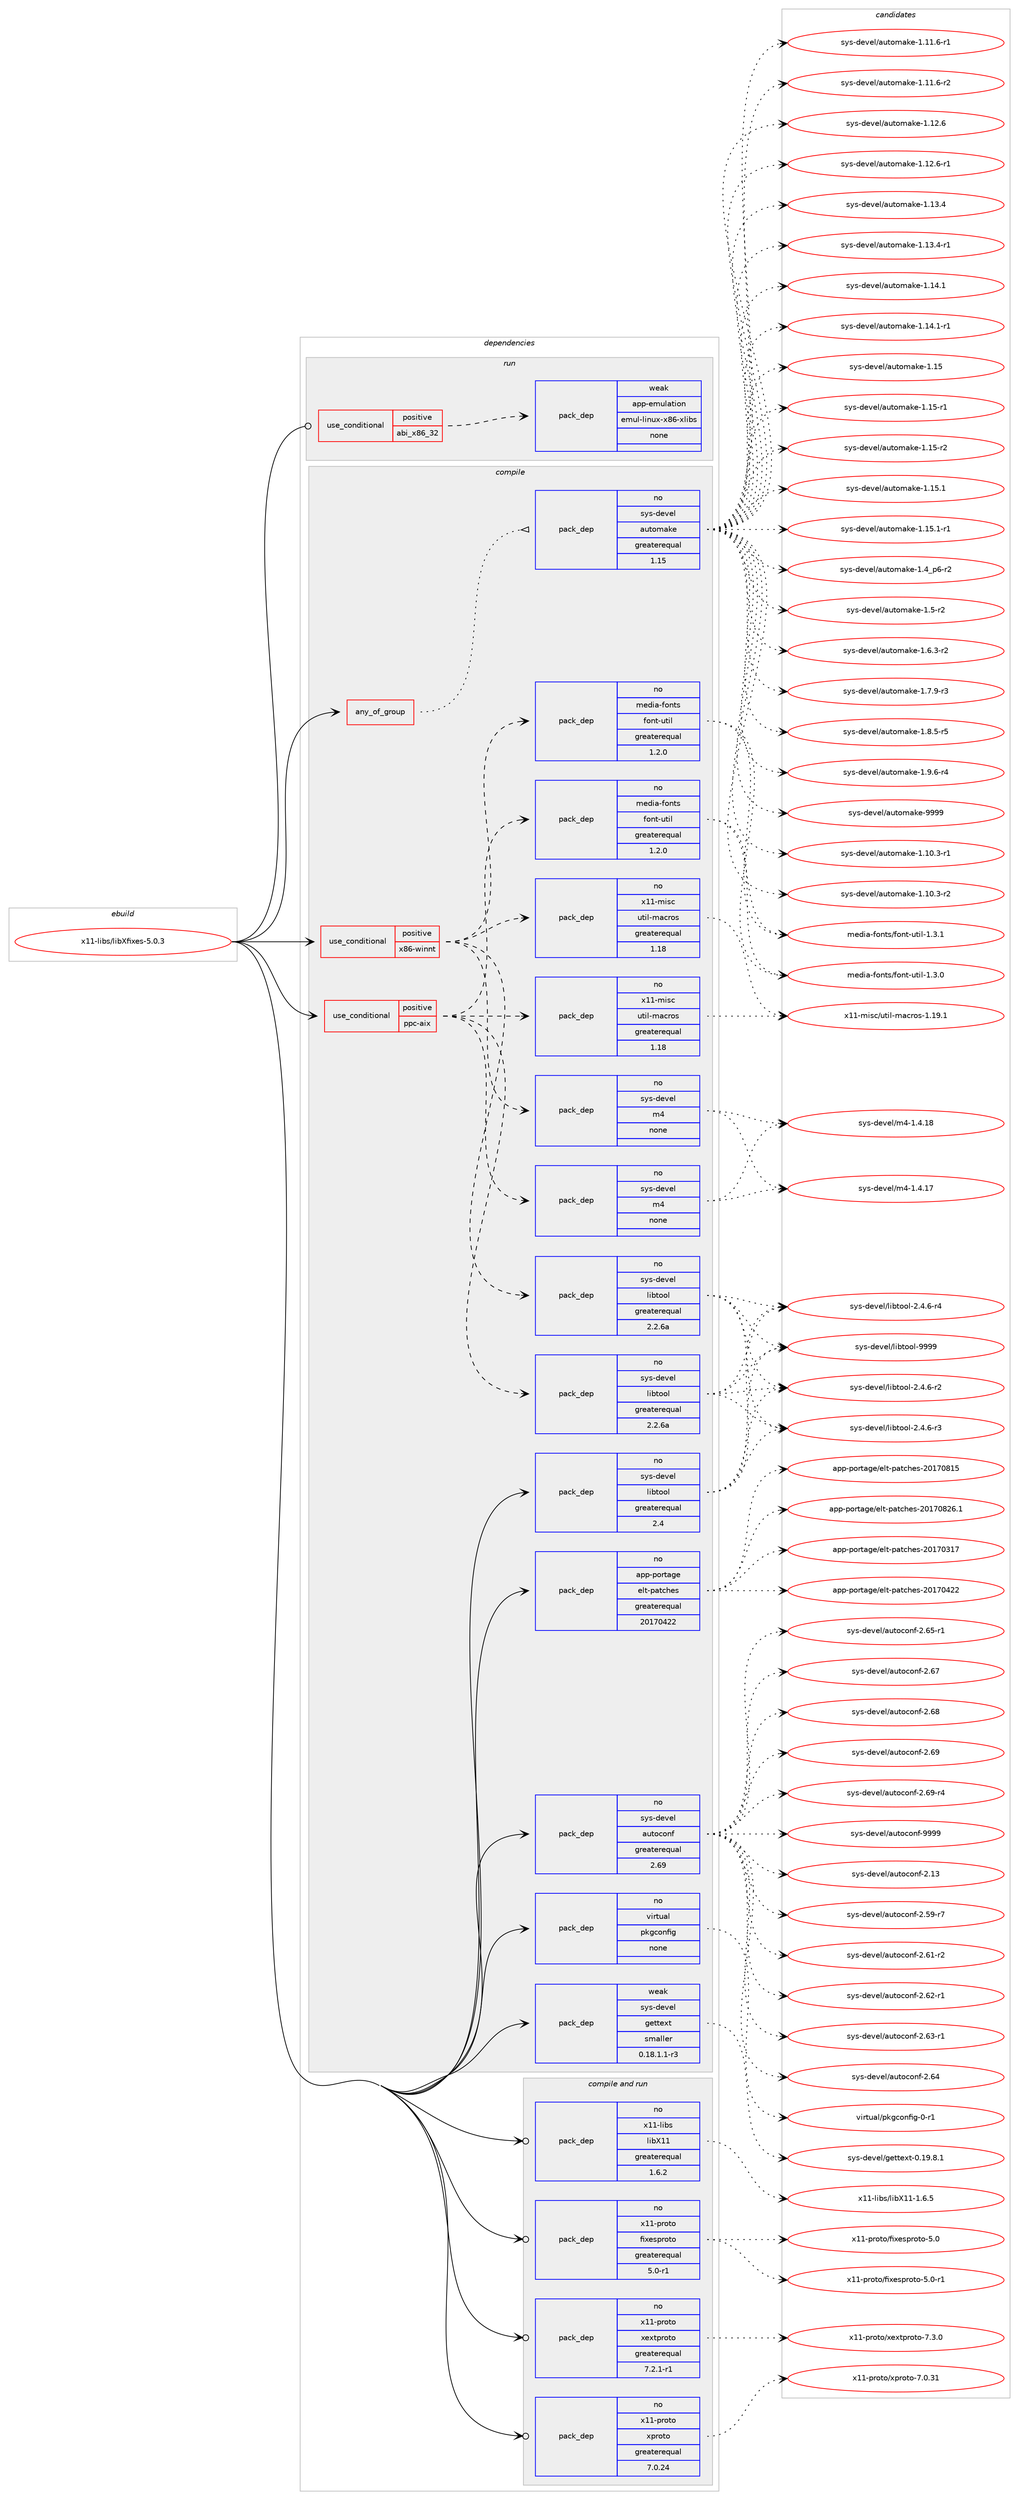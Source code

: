 digraph prolog {

# *************
# Graph options
# *************

newrank=true;
concentrate=true;
compound=true;
graph [rankdir=LR,fontname=Helvetica,fontsize=10,ranksep=1.5];#, ranksep=2.5, nodesep=0.2];
edge  [arrowhead=vee];
node  [fontname=Helvetica,fontsize=10];

# **********
# The ebuild
# **********

subgraph cluster_leftcol {
color=gray;
rank=same;
label=<<i>ebuild</i>>;
id [label="x11-libs/libXfixes-5.0.3", color=red, width=4, href="../x11-libs/libXfixes-5.0.3.svg"];
}

# ****************
# The dependencies
# ****************

subgraph cluster_midcol {
color=gray;
label=<<i>dependencies</i>>;
subgraph cluster_compile {
fillcolor="#eeeeee";
style=filled;
label=<<i>compile</i>>;
subgraph any9291 {
dependency517723 [label=<<TABLE BORDER="0" CELLBORDER="1" CELLSPACING="0" CELLPADDING="4"><TR><TD CELLPADDING="10">any_of_group</TD></TR></TABLE>>, shape=none, color=red];subgraph pack385670 {
dependency517724 [label=<<TABLE BORDER="0" CELLBORDER="1" CELLSPACING="0" CELLPADDING="4" WIDTH="220"><TR><TD ROWSPAN="6" CELLPADDING="30">pack_dep</TD></TR><TR><TD WIDTH="110">no</TD></TR><TR><TD>sys-devel</TD></TR><TR><TD>automake</TD></TR><TR><TD>greaterequal</TD></TR><TR><TD>1.15</TD></TR></TABLE>>, shape=none, color=blue];
}
dependency517723:e -> dependency517724:w [weight=20,style="dotted",arrowhead="oinv"];
}
id:e -> dependency517723:w [weight=20,style="solid",arrowhead="vee"];
subgraph cond122423 {
dependency517725 [label=<<TABLE BORDER="0" CELLBORDER="1" CELLSPACING="0" CELLPADDING="4"><TR><TD ROWSPAN="3" CELLPADDING="10">use_conditional</TD></TR><TR><TD>positive</TD></TR><TR><TD>ppc-aix</TD></TR></TABLE>>, shape=none, color=red];
subgraph pack385671 {
dependency517726 [label=<<TABLE BORDER="0" CELLBORDER="1" CELLSPACING="0" CELLPADDING="4" WIDTH="220"><TR><TD ROWSPAN="6" CELLPADDING="30">pack_dep</TD></TR><TR><TD WIDTH="110">no</TD></TR><TR><TD>sys-devel</TD></TR><TR><TD>libtool</TD></TR><TR><TD>greaterequal</TD></TR><TR><TD>2.2.6a</TD></TR></TABLE>>, shape=none, color=blue];
}
dependency517725:e -> dependency517726:w [weight=20,style="dashed",arrowhead="vee"];
subgraph pack385672 {
dependency517727 [label=<<TABLE BORDER="0" CELLBORDER="1" CELLSPACING="0" CELLPADDING="4" WIDTH="220"><TR><TD ROWSPAN="6" CELLPADDING="30">pack_dep</TD></TR><TR><TD WIDTH="110">no</TD></TR><TR><TD>sys-devel</TD></TR><TR><TD>m4</TD></TR><TR><TD>none</TD></TR><TR><TD></TD></TR></TABLE>>, shape=none, color=blue];
}
dependency517725:e -> dependency517727:w [weight=20,style="dashed",arrowhead="vee"];
subgraph pack385673 {
dependency517728 [label=<<TABLE BORDER="0" CELLBORDER="1" CELLSPACING="0" CELLPADDING="4" WIDTH="220"><TR><TD ROWSPAN="6" CELLPADDING="30">pack_dep</TD></TR><TR><TD WIDTH="110">no</TD></TR><TR><TD>x11-misc</TD></TR><TR><TD>util-macros</TD></TR><TR><TD>greaterequal</TD></TR><TR><TD>1.18</TD></TR></TABLE>>, shape=none, color=blue];
}
dependency517725:e -> dependency517728:w [weight=20,style="dashed",arrowhead="vee"];
subgraph pack385674 {
dependency517729 [label=<<TABLE BORDER="0" CELLBORDER="1" CELLSPACING="0" CELLPADDING="4" WIDTH="220"><TR><TD ROWSPAN="6" CELLPADDING="30">pack_dep</TD></TR><TR><TD WIDTH="110">no</TD></TR><TR><TD>media-fonts</TD></TR><TR><TD>font-util</TD></TR><TR><TD>greaterequal</TD></TR><TR><TD>1.2.0</TD></TR></TABLE>>, shape=none, color=blue];
}
dependency517725:e -> dependency517729:w [weight=20,style="dashed",arrowhead="vee"];
}
id:e -> dependency517725:w [weight=20,style="solid",arrowhead="vee"];
subgraph cond122424 {
dependency517730 [label=<<TABLE BORDER="0" CELLBORDER="1" CELLSPACING="0" CELLPADDING="4"><TR><TD ROWSPAN="3" CELLPADDING="10">use_conditional</TD></TR><TR><TD>positive</TD></TR><TR><TD>x86-winnt</TD></TR></TABLE>>, shape=none, color=red];
subgraph pack385675 {
dependency517731 [label=<<TABLE BORDER="0" CELLBORDER="1" CELLSPACING="0" CELLPADDING="4" WIDTH="220"><TR><TD ROWSPAN="6" CELLPADDING="30">pack_dep</TD></TR><TR><TD WIDTH="110">no</TD></TR><TR><TD>sys-devel</TD></TR><TR><TD>libtool</TD></TR><TR><TD>greaterequal</TD></TR><TR><TD>2.2.6a</TD></TR></TABLE>>, shape=none, color=blue];
}
dependency517730:e -> dependency517731:w [weight=20,style="dashed",arrowhead="vee"];
subgraph pack385676 {
dependency517732 [label=<<TABLE BORDER="0" CELLBORDER="1" CELLSPACING="0" CELLPADDING="4" WIDTH="220"><TR><TD ROWSPAN="6" CELLPADDING="30">pack_dep</TD></TR><TR><TD WIDTH="110">no</TD></TR><TR><TD>sys-devel</TD></TR><TR><TD>m4</TD></TR><TR><TD>none</TD></TR><TR><TD></TD></TR></TABLE>>, shape=none, color=blue];
}
dependency517730:e -> dependency517732:w [weight=20,style="dashed",arrowhead="vee"];
subgraph pack385677 {
dependency517733 [label=<<TABLE BORDER="0" CELLBORDER="1" CELLSPACING="0" CELLPADDING="4" WIDTH="220"><TR><TD ROWSPAN="6" CELLPADDING="30">pack_dep</TD></TR><TR><TD WIDTH="110">no</TD></TR><TR><TD>x11-misc</TD></TR><TR><TD>util-macros</TD></TR><TR><TD>greaterequal</TD></TR><TR><TD>1.18</TD></TR></TABLE>>, shape=none, color=blue];
}
dependency517730:e -> dependency517733:w [weight=20,style="dashed",arrowhead="vee"];
subgraph pack385678 {
dependency517734 [label=<<TABLE BORDER="0" CELLBORDER="1" CELLSPACING="0" CELLPADDING="4" WIDTH="220"><TR><TD ROWSPAN="6" CELLPADDING="30">pack_dep</TD></TR><TR><TD WIDTH="110">no</TD></TR><TR><TD>media-fonts</TD></TR><TR><TD>font-util</TD></TR><TR><TD>greaterequal</TD></TR><TR><TD>1.2.0</TD></TR></TABLE>>, shape=none, color=blue];
}
dependency517730:e -> dependency517734:w [weight=20,style="dashed",arrowhead="vee"];
}
id:e -> dependency517730:w [weight=20,style="solid",arrowhead="vee"];
subgraph pack385679 {
dependency517735 [label=<<TABLE BORDER="0" CELLBORDER="1" CELLSPACING="0" CELLPADDING="4" WIDTH="220"><TR><TD ROWSPAN="6" CELLPADDING="30">pack_dep</TD></TR><TR><TD WIDTH="110">no</TD></TR><TR><TD>app-portage</TD></TR><TR><TD>elt-patches</TD></TR><TR><TD>greaterequal</TD></TR><TR><TD>20170422</TD></TR></TABLE>>, shape=none, color=blue];
}
id:e -> dependency517735:w [weight=20,style="solid",arrowhead="vee"];
subgraph pack385680 {
dependency517736 [label=<<TABLE BORDER="0" CELLBORDER="1" CELLSPACING="0" CELLPADDING="4" WIDTH="220"><TR><TD ROWSPAN="6" CELLPADDING="30">pack_dep</TD></TR><TR><TD WIDTH="110">no</TD></TR><TR><TD>sys-devel</TD></TR><TR><TD>autoconf</TD></TR><TR><TD>greaterequal</TD></TR><TR><TD>2.69</TD></TR></TABLE>>, shape=none, color=blue];
}
id:e -> dependency517736:w [weight=20,style="solid",arrowhead="vee"];
subgraph pack385681 {
dependency517737 [label=<<TABLE BORDER="0" CELLBORDER="1" CELLSPACING="0" CELLPADDING="4" WIDTH="220"><TR><TD ROWSPAN="6" CELLPADDING="30">pack_dep</TD></TR><TR><TD WIDTH="110">no</TD></TR><TR><TD>sys-devel</TD></TR><TR><TD>libtool</TD></TR><TR><TD>greaterequal</TD></TR><TR><TD>2.4</TD></TR></TABLE>>, shape=none, color=blue];
}
id:e -> dependency517737:w [weight=20,style="solid",arrowhead="vee"];
subgraph pack385682 {
dependency517738 [label=<<TABLE BORDER="0" CELLBORDER="1" CELLSPACING="0" CELLPADDING="4" WIDTH="220"><TR><TD ROWSPAN="6" CELLPADDING="30">pack_dep</TD></TR><TR><TD WIDTH="110">no</TD></TR><TR><TD>virtual</TD></TR><TR><TD>pkgconfig</TD></TR><TR><TD>none</TD></TR><TR><TD></TD></TR></TABLE>>, shape=none, color=blue];
}
id:e -> dependency517738:w [weight=20,style="solid",arrowhead="vee"];
subgraph pack385683 {
dependency517739 [label=<<TABLE BORDER="0" CELLBORDER="1" CELLSPACING="0" CELLPADDING="4" WIDTH="220"><TR><TD ROWSPAN="6" CELLPADDING="30">pack_dep</TD></TR><TR><TD WIDTH="110">weak</TD></TR><TR><TD>sys-devel</TD></TR><TR><TD>gettext</TD></TR><TR><TD>smaller</TD></TR><TR><TD>0.18.1.1-r3</TD></TR></TABLE>>, shape=none, color=blue];
}
id:e -> dependency517739:w [weight=20,style="solid",arrowhead="vee"];
}
subgraph cluster_compileandrun {
fillcolor="#eeeeee";
style=filled;
label=<<i>compile and run</i>>;
subgraph pack385684 {
dependency517740 [label=<<TABLE BORDER="0" CELLBORDER="1" CELLSPACING="0" CELLPADDING="4" WIDTH="220"><TR><TD ROWSPAN="6" CELLPADDING="30">pack_dep</TD></TR><TR><TD WIDTH="110">no</TD></TR><TR><TD>x11-libs</TD></TR><TR><TD>libX11</TD></TR><TR><TD>greaterequal</TD></TR><TR><TD>1.6.2</TD></TR></TABLE>>, shape=none, color=blue];
}
id:e -> dependency517740:w [weight=20,style="solid",arrowhead="odotvee"];
subgraph pack385685 {
dependency517741 [label=<<TABLE BORDER="0" CELLBORDER="1" CELLSPACING="0" CELLPADDING="4" WIDTH="220"><TR><TD ROWSPAN="6" CELLPADDING="30">pack_dep</TD></TR><TR><TD WIDTH="110">no</TD></TR><TR><TD>x11-proto</TD></TR><TR><TD>fixesproto</TD></TR><TR><TD>greaterequal</TD></TR><TR><TD>5.0-r1</TD></TR></TABLE>>, shape=none, color=blue];
}
id:e -> dependency517741:w [weight=20,style="solid",arrowhead="odotvee"];
subgraph pack385686 {
dependency517742 [label=<<TABLE BORDER="0" CELLBORDER="1" CELLSPACING="0" CELLPADDING="4" WIDTH="220"><TR><TD ROWSPAN="6" CELLPADDING="30">pack_dep</TD></TR><TR><TD WIDTH="110">no</TD></TR><TR><TD>x11-proto</TD></TR><TR><TD>xextproto</TD></TR><TR><TD>greaterequal</TD></TR><TR><TD>7.2.1-r1</TD></TR></TABLE>>, shape=none, color=blue];
}
id:e -> dependency517742:w [weight=20,style="solid",arrowhead="odotvee"];
subgraph pack385687 {
dependency517743 [label=<<TABLE BORDER="0" CELLBORDER="1" CELLSPACING="0" CELLPADDING="4" WIDTH="220"><TR><TD ROWSPAN="6" CELLPADDING="30">pack_dep</TD></TR><TR><TD WIDTH="110">no</TD></TR><TR><TD>x11-proto</TD></TR><TR><TD>xproto</TD></TR><TR><TD>greaterequal</TD></TR><TR><TD>7.0.24</TD></TR></TABLE>>, shape=none, color=blue];
}
id:e -> dependency517743:w [weight=20,style="solid",arrowhead="odotvee"];
}
subgraph cluster_run {
fillcolor="#eeeeee";
style=filled;
label=<<i>run</i>>;
subgraph cond122425 {
dependency517744 [label=<<TABLE BORDER="0" CELLBORDER="1" CELLSPACING="0" CELLPADDING="4"><TR><TD ROWSPAN="3" CELLPADDING="10">use_conditional</TD></TR><TR><TD>positive</TD></TR><TR><TD>abi_x86_32</TD></TR></TABLE>>, shape=none, color=red];
subgraph pack385688 {
dependency517745 [label=<<TABLE BORDER="0" CELLBORDER="1" CELLSPACING="0" CELLPADDING="4" WIDTH="220"><TR><TD ROWSPAN="6" CELLPADDING="30">pack_dep</TD></TR><TR><TD WIDTH="110">weak</TD></TR><TR><TD>app-emulation</TD></TR><TR><TD>emul-linux-x86-xlibs</TD></TR><TR><TD>none</TD></TR><TR><TD></TD></TR></TABLE>>, shape=none, color=blue];
}
dependency517744:e -> dependency517745:w [weight=20,style="dashed",arrowhead="vee"];
}
id:e -> dependency517744:w [weight=20,style="solid",arrowhead="odot"];
}
}

# **************
# The candidates
# **************

subgraph cluster_choices {
rank=same;
color=gray;
label=<<i>candidates</i>>;

subgraph choice385670 {
color=black;
nodesep=1;
choice11512111545100101118101108479711711611110997107101454946494846514511449 [label="sys-devel/automake-1.10.3-r1", color=red, width=4,href="../sys-devel/automake-1.10.3-r1.svg"];
choice11512111545100101118101108479711711611110997107101454946494846514511450 [label="sys-devel/automake-1.10.3-r2", color=red, width=4,href="../sys-devel/automake-1.10.3-r2.svg"];
choice11512111545100101118101108479711711611110997107101454946494946544511449 [label="sys-devel/automake-1.11.6-r1", color=red, width=4,href="../sys-devel/automake-1.11.6-r1.svg"];
choice11512111545100101118101108479711711611110997107101454946494946544511450 [label="sys-devel/automake-1.11.6-r2", color=red, width=4,href="../sys-devel/automake-1.11.6-r2.svg"];
choice1151211154510010111810110847971171161111099710710145494649504654 [label="sys-devel/automake-1.12.6", color=red, width=4,href="../sys-devel/automake-1.12.6.svg"];
choice11512111545100101118101108479711711611110997107101454946495046544511449 [label="sys-devel/automake-1.12.6-r1", color=red, width=4,href="../sys-devel/automake-1.12.6-r1.svg"];
choice1151211154510010111810110847971171161111099710710145494649514652 [label="sys-devel/automake-1.13.4", color=red, width=4,href="../sys-devel/automake-1.13.4.svg"];
choice11512111545100101118101108479711711611110997107101454946495146524511449 [label="sys-devel/automake-1.13.4-r1", color=red, width=4,href="../sys-devel/automake-1.13.4-r1.svg"];
choice1151211154510010111810110847971171161111099710710145494649524649 [label="sys-devel/automake-1.14.1", color=red, width=4,href="../sys-devel/automake-1.14.1.svg"];
choice11512111545100101118101108479711711611110997107101454946495246494511449 [label="sys-devel/automake-1.14.1-r1", color=red, width=4,href="../sys-devel/automake-1.14.1-r1.svg"];
choice115121115451001011181011084797117116111109971071014549464953 [label="sys-devel/automake-1.15", color=red, width=4,href="../sys-devel/automake-1.15.svg"];
choice1151211154510010111810110847971171161111099710710145494649534511449 [label="sys-devel/automake-1.15-r1", color=red, width=4,href="../sys-devel/automake-1.15-r1.svg"];
choice1151211154510010111810110847971171161111099710710145494649534511450 [label="sys-devel/automake-1.15-r2", color=red, width=4,href="../sys-devel/automake-1.15-r2.svg"];
choice1151211154510010111810110847971171161111099710710145494649534649 [label="sys-devel/automake-1.15.1", color=red, width=4,href="../sys-devel/automake-1.15.1.svg"];
choice11512111545100101118101108479711711611110997107101454946495346494511449 [label="sys-devel/automake-1.15.1-r1", color=red, width=4,href="../sys-devel/automake-1.15.1-r1.svg"];
choice115121115451001011181011084797117116111109971071014549465295112544511450 [label="sys-devel/automake-1.4_p6-r2", color=red, width=4,href="../sys-devel/automake-1.4_p6-r2.svg"];
choice11512111545100101118101108479711711611110997107101454946534511450 [label="sys-devel/automake-1.5-r2", color=red, width=4,href="../sys-devel/automake-1.5-r2.svg"];
choice115121115451001011181011084797117116111109971071014549465446514511450 [label="sys-devel/automake-1.6.3-r2", color=red, width=4,href="../sys-devel/automake-1.6.3-r2.svg"];
choice115121115451001011181011084797117116111109971071014549465546574511451 [label="sys-devel/automake-1.7.9-r3", color=red, width=4,href="../sys-devel/automake-1.7.9-r3.svg"];
choice115121115451001011181011084797117116111109971071014549465646534511453 [label="sys-devel/automake-1.8.5-r5", color=red, width=4,href="../sys-devel/automake-1.8.5-r5.svg"];
choice115121115451001011181011084797117116111109971071014549465746544511452 [label="sys-devel/automake-1.9.6-r4", color=red, width=4,href="../sys-devel/automake-1.9.6-r4.svg"];
choice115121115451001011181011084797117116111109971071014557575757 [label="sys-devel/automake-9999", color=red, width=4,href="../sys-devel/automake-9999.svg"];
dependency517724:e -> choice11512111545100101118101108479711711611110997107101454946494846514511449:w [style=dotted,weight="100"];
dependency517724:e -> choice11512111545100101118101108479711711611110997107101454946494846514511450:w [style=dotted,weight="100"];
dependency517724:e -> choice11512111545100101118101108479711711611110997107101454946494946544511449:w [style=dotted,weight="100"];
dependency517724:e -> choice11512111545100101118101108479711711611110997107101454946494946544511450:w [style=dotted,weight="100"];
dependency517724:e -> choice1151211154510010111810110847971171161111099710710145494649504654:w [style=dotted,weight="100"];
dependency517724:e -> choice11512111545100101118101108479711711611110997107101454946495046544511449:w [style=dotted,weight="100"];
dependency517724:e -> choice1151211154510010111810110847971171161111099710710145494649514652:w [style=dotted,weight="100"];
dependency517724:e -> choice11512111545100101118101108479711711611110997107101454946495146524511449:w [style=dotted,weight="100"];
dependency517724:e -> choice1151211154510010111810110847971171161111099710710145494649524649:w [style=dotted,weight="100"];
dependency517724:e -> choice11512111545100101118101108479711711611110997107101454946495246494511449:w [style=dotted,weight="100"];
dependency517724:e -> choice115121115451001011181011084797117116111109971071014549464953:w [style=dotted,weight="100"];
dependency517724:e -> choice1151211154510010111810110847971171161111099710710145494649534511449:w [style=dotted,weight="100"];
dependency517724:e -> choice1151211154510010111810110847971171161111099710710145494649534511450:w [style=dotted,weight="100"];
dependency517724:e -> choice1151211154510010111810110847971171161111099710710145494649534649:w [style=dotted,weight="100"];
dependency517724:e -> choice11512111545100101118101108479711711611110997107101454946495346494511449:w [style=dotted,weight="100"];
dependency517724:e -> choice115121115451001011181011084797117116111109971071014549465295112544511450:w [style=dotted,weight="100"];
dependency517724:e -> choice11512111545100101118101108479711711611110997107101454946534511450:w [style=dotted,weight="100"];
dependency517724:e -> choice115121115451001011181011084797117116111109971071014549465446514511450:w [style=dotted,weight="100"];
dependency517724:e -> choice115121115451001011181011084797117116111109971071014549465546574511451:w [style=dotted,weight="100"];
dependency517724:e -> choice115121115451001011181011084797117116111109971071014549465646534511453:w [style=dotted,weight="100"];
dependency517724:e -> choice115121115451001011181011084797117116111109971071014549465746544511452:w [style=dotted,weight="100"];
dependency517724:e -> choice115121115451001011181011084797117116111109971071014557575757:w [style=dotted,weight="100"];
}
subgraph choice385671 {
color=black;
nodesep=1;
choice1151211154510010111810110847108105981161111111084550465246544511450 [label="sys-devel/libtool-2.4.6-r2", color=red, width=4,href="../sys-devel/libtool-2.4.6-r2.svg"];
choice1151211154510010111810110847108105981161111111084550465246544511451 [label="sys-devel/libtool-2.4.6-r3", color=red, width=4,href="../sys-devel/libtool-2.4.6-r3.svg"];
choice1151211154510010111810110847108105981161111111084550465246544511452 [label="sys-devel/libtool-2.4.6-r4", color=red, width=4,href="../sys-devel/libtool-2.4.6-r4.svg"];
choice1151211154510010111810110847108105981161111111084557575757 [label="sys-devel/libtool-9999", color=red, width=4,href="../sys-devel/libtool-9999.svg"];
dependency517726:e -> choice1151211154510010111810110847108105981161111111084550465246544511450:w [style=dotted,weight="100"];
dependency517726:e -> choice1151211154510010111810110847108105981161111111084550465246544511451:w [style=dotted,weight="100"];
dependency517726:e -> choice1151211154510010111810110847108105981161111111084550465246544511452:w [style=dotted,weight="100"];
dependency517726:e -> choice1151211154510010111810110847108105981161111111084557575757:w [style=dotted,weight="100"];
}
subgraph choice385672 {
color=black;
nodesep=1;
choice11512111545100101118101108471095245494652464955 [label="sys-devel/m4-1.4.17", color=red, width=4,href="../sys-devel/m4-1.4.17.svg"];
choice11512111545100101118101108471095245494652464956 [label="sys-devel/m4-1.4.18", color=red, width=4,href="../sys-devel/m4-1.4.18.svg"];
dependency517727:e -> choice11512111545100101118101108471095245494652464955:w [style=dotted,weight="100"];
dependency517727:e -> choice11512111545100101118101108471095245494652464956:w [style=dotted,weight="100"];
}
subgraph choice385673 {
color=black;
nodesep=1;
choice120494945109105115994711711610510845109979911411111545494649574649 [label="x11-misc/util-macros-1.19.1", color=red, width=4,href="../x11-misc/util-macros-1.19.1.svg"];
dependency517728:e -> choice120494945109105115994711711610510845109979911411111545494649574649:w [style=dotted,weight="100"];
}
subgraph choice385674 {
color=black;
nodesep=1;
choice10910110010597451021111101161154710211111011645117116105108454946514648 [label="media-fonts/font-util-1.3.0", color=red, width=4,href="../media-fonts/font-util-1.3.0.svg"];
choice10910110010597451021111101161154710211111011645117116105108454946514649 [label="media-fonts/font-util-1.3.1", color=red, width=4,href="../media-fonts/font-util-1.3.1.svg"];
dependency517729:e -> choice10910110010597451021111101161154710211111011645117116105108454946514648:w [style=dotted,weight="100"];
dependency517729:e -> choice10910110010597451021111101161154710211111011645117116105108454946514649:w [style=dotted,weight="100"];
}
subgraph choice385675 {
color=black;
nodesep=1;
choice1151211154510010111810110847108105981161111111084550465246544511450 [label="sys-devel/libtool-2.4.6-r2", color=red, width=4,href="../sys-devel/libtool-2.4.6-r2.svg"];
choice1151211154510010111810110847108105981161111111084550465246544511451 [label="sys-devel/libtool-2.4.6-r3", color=red, width=4,href="../sys-devel/libtool-2.4.6-r3.svg"];
choice1151211154510010111810110847108105981161111111084550465246544511452 [label="sys-devel/libtool-2.4.6-r4", color=red, width=4,href="../sys-devel/libtool-2.4.6-r4.svg"];
choice1151211154510010111810110847108105981161111111084557575757 [label="sys-devel/libtool-9999", color=red, width=4,href="../sys-devel/libtool-9999.svg"];
dependency517731:e -> choice1151211154510010111810110847108105981161111111084550465246544511450:w [style=dotted,weight="100"];
dependency517731:e -> choice1151211154510010111810110847108105981161111111084550465246544511451:w [style=dotted,weight="100"];
dependency517731:e -> choice1151211154510010111810110847108105981161111111084550465246544511452:w [style=dotted,weight="100"];
dependency517731:e -> choice1151211154510010111810110847108105981161111111084557575757:w [style=dotted,weight="100"];
}
subgraph choice385676 {
color=black;
nodesep=1;
choice11512111545100101118101108471095245494652464955 [label="sys-devel/m4-1.4.17", color=red, width=4,href="../sys-devel/m4-1.4.17.svg"];
choice11512111545100101118101108471095245494652464956 [label="sys-devel/m4-1.4.18", color=red, width=4,href="../sys-devel/m4-1.4.18.svg"];
dependency517732:e -> choice11512111545100101118101108471095245494652464955:w [style=dotted,weight="100"];
dependency517732:e -> choice11512111545100101118101108471095245494652464956:w [style=dotted,weight="100"];
}
subgraph choice385677 {
color=black;
nodesep=1;
choice120494945109105115994711711610510845109979911411111545494649574649 [label="x11-misc/util-macros-1.19.1", color=red, width=4,href="../x11-misc/util-macros-1.19.1.svg"];
dependency517733:e -> choice120494945109105115994711711610510845109979911411111545494649574649:w [style=dotted,weight="100"];
}
subgraph choice385678 {
color=black;
nodesep=1;
choice10910110010597451021111101161154710211111011645117116105108454946514648 [label="media-fonts/font-util-1.3.0", color=red, width=4,href="../media-fonts/font-util-1.3.0.svg"];
choice10910110010597451021111101161154710211111011645117116105108454946514649 [label="media-fonts/font-util-1.3.1", color=red, width=4,href="../media-fonts/font-util-1.3.1.svg"];
dependency517734:e -> choice10910110010597451021111101161154710211111011645117116105108454946514648:w [style=dotted,weight="100"];
dependency517734:e -> choice10910110010597451021111101161154710211111011645117116105108454946514649:w [style=dotted,weight="100"];
}
subgraph choice385679 {
color=black;
nodesep=1;
choice97112112451121111141169710310147101108116451129711699104101115455048495548514955 [label="app-portage/elt-patches-20170317", color=red, width=4,href="../app-portage/elt-patches-20170317.svg"];
choice97112112451121111141169710310147101108116451129711699104101115455048495548525050 [label="app-portage/elt-patches-20170422", color=red, width=4,href="../app-portage/elt-patches-20170422.svg"];
choice97112112451121111141169710310147101108116451129711699104101115455048495548564953 [label="app-portage/elt-patches-20170815", color=red, width=4,href="../app-portage/elt-patches-20170815.svg"];
choice971121124511211111411697103101471011081164511297116991041011154550484955485650544649 [label="app-portage/elt-patches-20170826.1", color=red, width=4,href="../app-portage/elt-patches-20170826.1.svg"];
dependency517735:e -> choice97112112451121111141169710310147101108116451129711699104101115455048495548514955:w [style=dotted,weight="100"];
dependency517735:e -> choice97112112451121111141169710310147101108116451129711699104101115455048495548525050:w [style=dotted,weight="100"];
dependency517735:e -> choice97112112451121111141169710310147101108116451129711699104101115455048495548564953:w [style=dotted,weight="100"];
dependency517735:e -> choice971121124511211111411697103101471011081164511297116991041011154550484955485650544649:w [style=dotted,weight="100"];
}
subgraph choice385680 {
color=black;
nodesep=1;
choice115121115451001011181011084797117116111991111101024550464951 [label="sys-devel/autoconf-2.13", color=red, width=4,href="../sys-devel/autoconf-2.13.svg"];
choice1151211154510010111810110847971171161119911111010245504653574511455 [label="sys-devel/autoconf-2.59-r7", color=red, width=4,href="../sys-devel/autoconf-2.59-r7.svg"];
choice1151211154510010111810110847971171161119911111010245504654494511450 [label="sys-devel/autoconf-2.61-r2", color=red, width=4,href="../sys-devel/autoconf-2.61-r2.svg"];
choice1151211154510010111810110847971171161119911111010245504654504511449 [label="sys-devel/autoconf-2.62-r1", color=red, width=4,href="../sys-devel/autoconf-2.62-r1.svg"];
choice1151211154510010111810110847971171161119911111010245504654514511449 [label="sys-devel/autoconf-2.63-r1", color=red, width=4,href="../sys-devel/autoconf-2.63-r1.svg"];
choice115121115451001011181011084797117116111991111101024550465452 [label="sys-devel/autoconf-2.64", color=red, width=4,href="../sys-devel/autoconf-2.64.svg"];
choice1151211154510010111810110847971171161119911111010245504654534511449 [label="sys-devel/autoconf-2.65-r1", color=red, width=4,href="../sys-devel/autoconf-2.65-r1.svg"];
choice115121115451001011181011084797117116111991111101024550465455 [label="sys-devel/autoconf-2.67", color=red, width=4,href="../sys-devel/autoconf-2.67.svg"];
choice115121115451001011181011084797117116111991111101024550465456 [label="sys-devel/autoconf-2.68", color=red, width=4,href="../sys-devel/autoconf-2.68.svg"];
choice115121115451001011181011084797117116111991111101024550465457 [label="sys-devel/autoconf-2.69", color=red, width=4,href="../sys-devel/autoconf-2.69.svg"];
choice1151211154510010111810110847971171161119911111010245504654574511452 [label="sys-devel/autoconf-2.69-r4", color=red, width=4,href="../sys-devel/autoconf-2.69-r4.svg"];
choice115121115451001011181011084797117116111991111101024557575757 [label="sys-devel/autoconf-9999", color=red, width=4,href="../sys-devel/autoconf-9999.svg"];
dependency517736:e -> choice115121115451001011181011084797117116111991111101024550464951:w [style=dotted,weight="100"];
dependency517736:e -> choice1151211154510010111810110847971171161119911111010245504653574511455:w [style=dotted,weight="100"];
dependency517736:e -> choice1151211154510010111810110847971171161119911111010245504654494511450:w [style=dotted,weight="100"];
dependency517736:e -> choice1151211154510010111810110847971171161119911111010245504654504511449:w [style=dotted,weight="100"];
dependency517736:e -> choice1151211154510010111810110847971171161119911111010245504654514511449:w [style=dotted,weight="100"];
dependency517736:e -> choice115121115451001011181011084797117116111991111101024550465452:w [style=dotted,weight="100"];
dependency517736:e -> choice1151211154510010111810110847971171161119911111010245504654534511449:w [style=dotted,weight="100"];
dependency517736:e -> choice115121115451001011181011084797117116111991111101024550465455:w [style=dotted,weight="100"];
dependency517736:e -> choice115121115451001011181011084797117116111991111101024550465456:w [style=dotted,weight="100"];
dependency517736:e -> choice115121115451001011181011084797117116111991111101024550465457:w [style=dotted,weight="100"];
dependency517736:e -> choice1151211154510010111810110847971171161119911111010245504654574511452:w [style=dotted,weight="100"];
dependency517736:e -> choice115121115451001011181011084797117116111991111101024557575757:w [style=dotted,weight="100"];
}
subgraph choice385681 {
color=black;
nodesep=1;
choice1151211154510010111810110847108105981161111111084550465246544511450 [label="sys-devel/libtool-2.4.6-r2", color=red, width=4,href="../sys-devel/libtool-2.4.6-r2.svg"];
choice1151211154510010111810110847108105981161111111084550465246544511451 [label="sys-devel/libtool-2.4.6-r3", color=red, width=4,href="../sys-devel/libtool-2.4.6-r3.svg"];
choice1151211154510010111810110847108105981161111111084550465246544511452 [label="sys-devel/libtool-2.4.6-r4", color=red, width=4,href="../sys-devel/libtool-2.4.6-r4.svg"];
choice1151211154510010111810110847108105981161111111084557575757 [label="sys-devel/libtool-9999", color=red, width=4,href="../sys-devel/libtool-9999.svg"];
dependency517737:e -> choice1151211154510010111810110847108105981161111111084550465246544511450:w [style=dotted,weight="100"];
dependency517737:e -> choice1151211154510010111810110847108105981161111111084550465246544511451:w [style=dotted,weight="100"];
dependency517737:e -> choice1151211154510010111810110847108105981161111111084550465246544511452:w [style=dotted,weight="100"];
dependency517737:e -> choice1151211154510010111810110847108105981161111111084557575757:w [style=dotted,weight="100"];
}
subgraph choice385682 {
color=black;
nodesep=1;
choice11810511411611797108471121071039911111010210510345484511449 [label="virtual/pkgconfig-0-r1", color=red, width=4,href="../virtual/pkgconfig-0-r1.svg"];
dependency517738:e -> choice11810511411611797108471121071039911111010210510345484511449:w [style=dotted,weight="100"];
}
subgraph choice385683 {
color=black;
nodesep=1;
choice1151211154510010111810110847103101116116101120116454846495746564649 [label="sys-devel/gettext-0.19.8.1", color=red, width=4,href="../sys-devel/gettext-0.19.8.1.svg"];
dependency517739:e -> choice1151211154510010111810110847103101116116101120116454846495746564649:w [style=dotted,weight="100"];
}
subgraph choice385684 {
color=black;
nodesep=1;
choice120494945108105981154710810598884949454946544653 [label="x11-libs/libX11-1.6.5", color=red, width=4,href="../x11-libs/libX11-1.6.5.svg"];
dependency517740:e -> choice120494945108105981154710810598884949454946544653:w [style=dotted,weight="100"];
}
subgraph choice385685 {
color=black;
nodesep=1;
choice1204949451121141111161114710210512010111511211411111611145534648 [label="x11-proto/fixesproto-5.0", color=red, width=4,href="../x11-proto/fixesproto-5.0.svg"];
choice12049494511211411111611147102105120101115112114111116111455346484511449 [label="x11-proto/fixesproto-5.0-r1", color=red, width=4,href="../x11-proto/fixesproto-5.0-r1.svg"];
dependency517741:e -> choice1204949451121141111161114710210512010111511211411111611145534648:w [style=dotted,weight="100"];
dependency517741:e -> choice12049494511211411111611147102105120101115112114111116111455346484511449:w [style=dotted,weight="100"];
}
subgraph choice385686 {
color=black;
nodesep=1;
choice12049494511211411111611147120101120116112114111116111455546514648 [label="x11-proto/xextproto-7.3.0", color=red, width=4,href="../x11-proto/xextproto-7.3.0.svg"];
dependency517742:e -> choice12049494511211411111611147120101120116112114111116111455546514648:w [style=dotted,weight="100"];
}
subgraph choice385687 {
color=black;
nodesep=1;
choice1204949451121141111161114712011211411111611145554648465149 [label="x11-proto/xproto-7.0.31", color=red, width=4,href="../x11-proto/xproto-7.0.31.svg"];
dependency517743:e -> choice1204949451121141111161114712011211411111611145554648465149:w [style=dotted,weight="100"];
}
subgraph choice385688 {
color=black;
nodesep=1;
}
}

}
